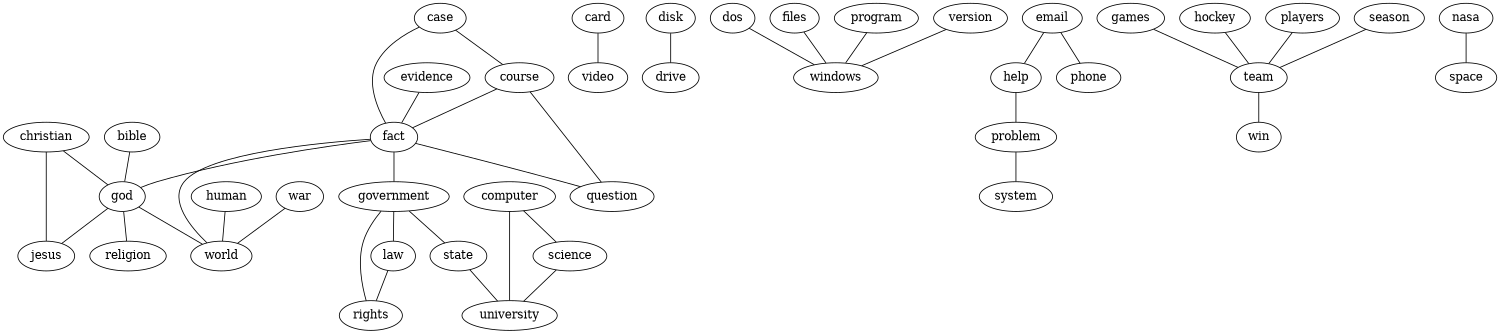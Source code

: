 graph G {
center = 1;
size="10,10";
1 [ label = "bible" ];
2 [ label = "card" ];
3 [ label = "case" ];
4 [ label = "christian" ];
5 [ label = "computer" ];
6 [ label = "course" ];
7 [ label = "disk" ];
8 [ label = "dos" ];
9 [ label = "drive" ];
10 [ label = "email" ];
11 [ label = "evidence" ];
12 [ label = "fact" ];
13 [ label = "files" ];
14 [ label = "games" ];
15 [ label = "god" ];
16 [ label = "government" ];
17 [ label = "help" ];
18 [ label = "hockey" ];
19 [ label = "human" ];
20 [ label = "jesus" ];
21 [ label = "law" ];
22 [ label = "nasa" ];
23 [ label = "phone" ];
24 [ label = "players" ];
25 [ label = "problem" ];
26 [ label = "program" ];
27 [ label = "question" ];
28 [ label = "religion" ];
29 [ label = "rights" ];
30 [ label = "science" ];
31 [ label = "season" ];
32 [ label = "space" ];
33 [ label = "state" ];
34 [ label = "system" ];
35 [ label = "team" ];
36 [ label = "university" ];
37 [ label = "version" ];
38 [ label = "video" ];
39 [ label = "war" ];
40 [ label = "win" ];
41 [ label = "windows" ];
42 [ label = "world" ];
1 -- 15 [dir=none];
2 -- 38 [dir=none];
3 -- 6 [dir=none];
3 -- 12 [dir=none];
4 -- 15 [dir=none];
4 -- 20 [dir=none];
5 -- 30 [dir=none];
5 -- 36 [dir=none];
6 -- 12 [dir=none];
6 -- 27 [dir=none];
7 -- 9 [dir=none];
8 -- 41 [dir=none];
10 -- 17 [dir=none];
10 -- 23 [dir=none];
11 -- 12 [dir=none];
12 -- 15 [dir=none];
12 -- 16 [dir=none];
12 -- 27 [dir=none];
12 -- 42 [dir=none];
13 -- 41 [dir=none];
14 -- 35 [dir=none];
15 -- 20 [dir=none];
15 -- 28 [dir=none];
15 -- 42 [dir=none];
16 -- 21 [dir=none];
16 -- 29 [dir=none];
16 -- 33 [dir=none];
17 -- 25 [dir=none];
18 -- 35 [dir=none];
19 -- 42 [dir=none];
21 -- 29 [dir=none];
22 -- 32 [dir=none];
24 -- 35 [dir=none];
25 -- 34 [dir=none];
26 -- 41 [dir=none];
30 -- 36 [dir=none];
31 -- 35 [dir=none];
33 -- 36 [dir=none];
35 -- 40 [dir=none];
37 -- 41 [dir=none];
39 -- 42 [dir=none];
}